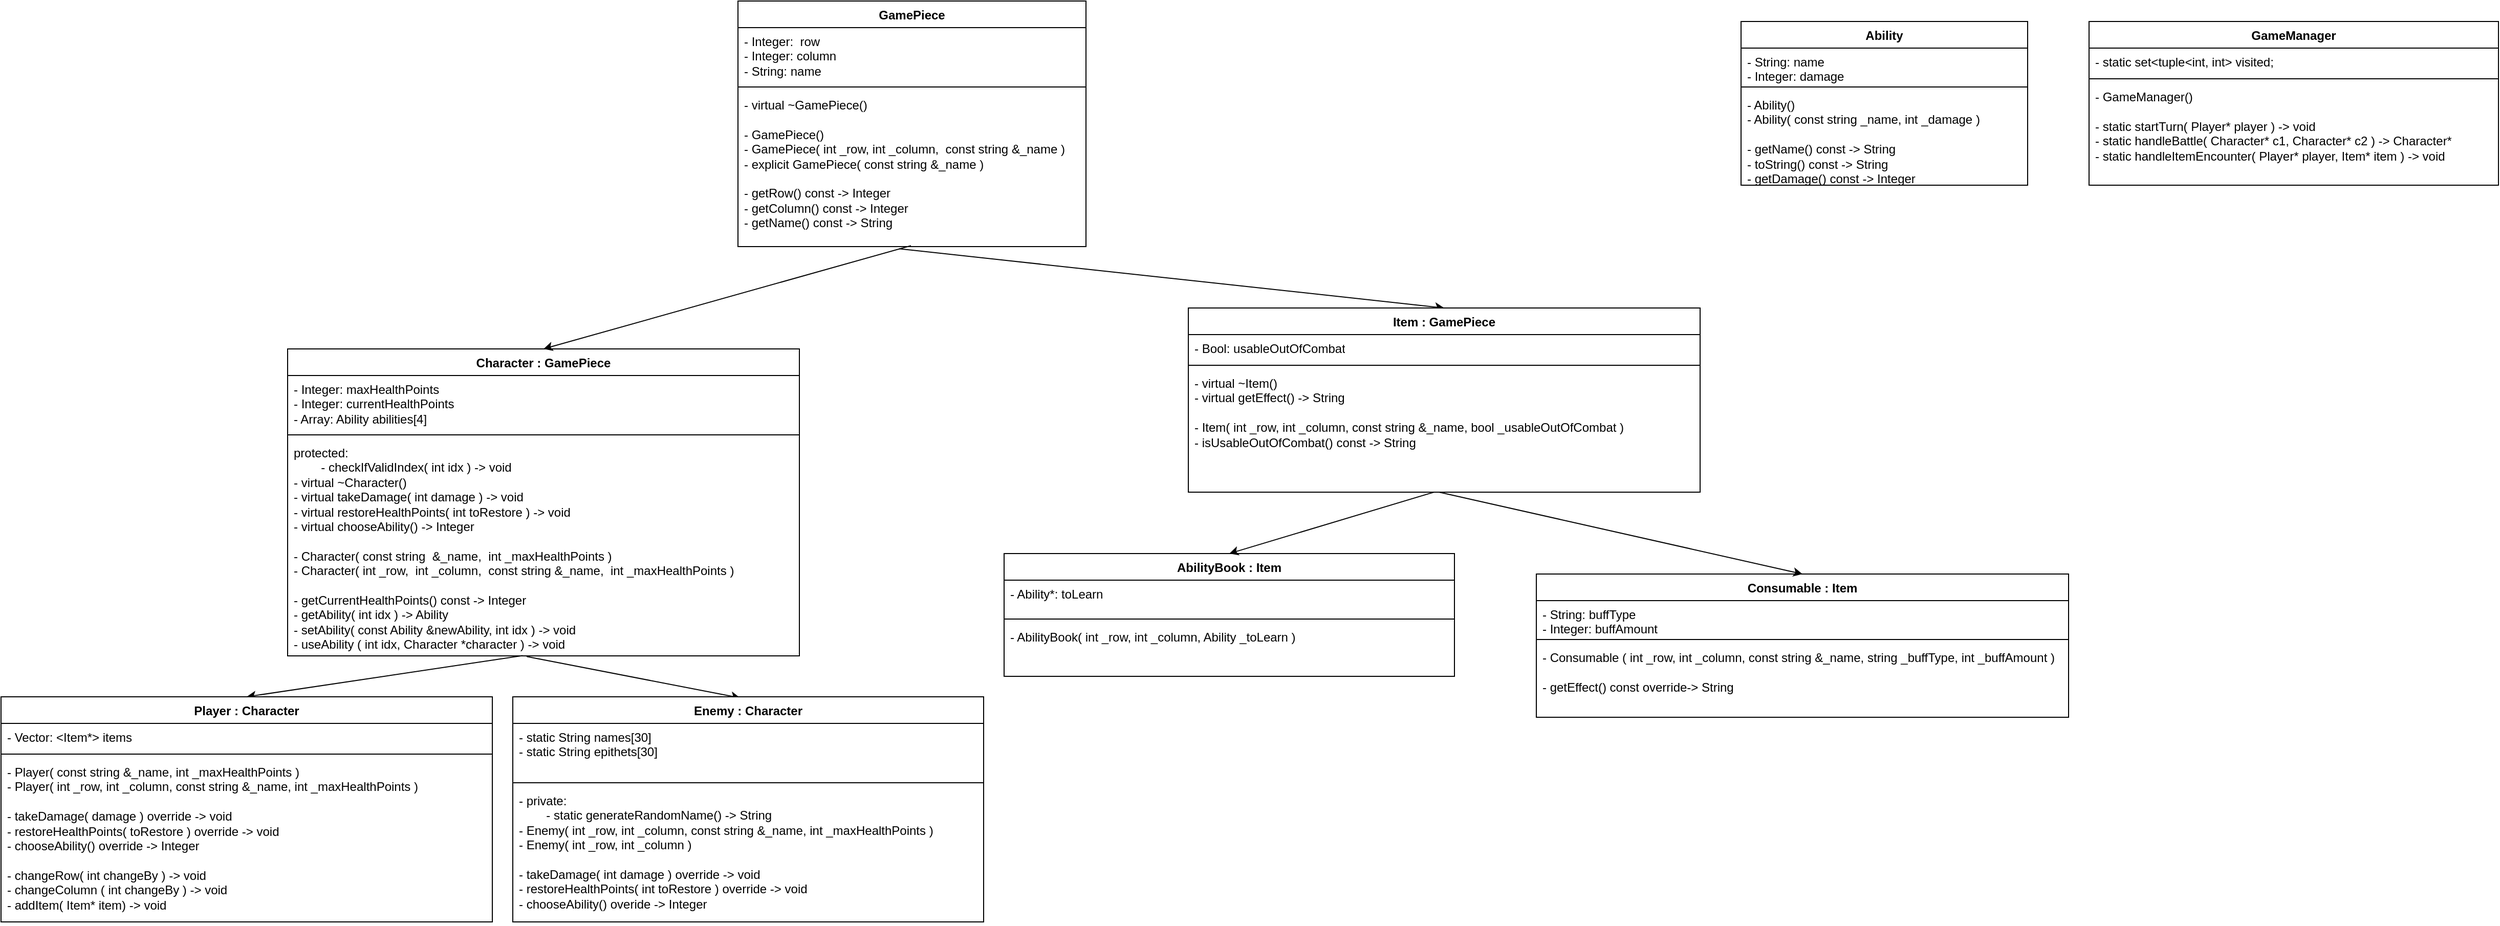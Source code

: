 <mxfile version="22.1.22" type="embed">
  <diagram id="C5RBs43oDa-KdzZeNtuy" name="Page-1">
    <mxGraphModel dx="3032" dy="806" grid="1" gridSize="20" guides="1" tooltips="1" connect="1" arrows="1" fold="1" page="1" pageScale="1" pageWidth="1600" pageHeight="1200" math="0" shadow="0">
      <root>
        <mxCell id="WIyWlLk6GJQsqaUBKTNV-0" />
        <mxCell id="WIyWlLk6GJQsqaUBKTNV-1" parent="WIyWlLk6GJQsqaUBKTNV-0" />
        <mxCell id="0" value="GamePiece" style="swimlane;fontStyle=1;align=center;verticalAlign=top;childLayout=stackLayout;horizontal=1;startSize=26;horizontalStack=0;resizeParent=1;resizeParentMax=0;resizeLast=0;collapsible=1;marginBottom=0;whiteSpace=wrap;html=1;" parent="WIyWlLk6GJQsqaUBKTNV-1" vertex="1">
          <mxGeometry x="660" y="20" width="340" height="240" as="geometry" />
        </mxCell>
        <mxCell id="1" value="- Integer:&amp;nbsp; row&lt;br&gt;- Integer: column&lt;br&gt;- String: name" style="text;strokeColor=none;fillColor=none;align=left;verticalAlign=top;spacingLeft=4;spacingRight=4;overflow=hidden;rotatable=0;points=[[0,0.5],[1,0.5]];portConstraint=eastwest;whiteSpace=wrap;html=1;" parent="0" vertex="1">
          <mxGeometry y="26" width="340" height="54" as="geometry" />
        </mxCell>
        <mxCell id="2" value="" style="line;strokeWidth=1;fillColor=none;align=left;verticalAlign=middle;spacingTop=-1;spacingLeft=3;spacingRight=3;rotatable=0;labelPosition=right;points=[];portConstraint=eastwest;strokeColor=inherit;" parent="0" vertex="1">
          <mxGeometry y="80" width="340" height="8" as="geometry" />
        </mxCell>
        <mxCell id="3" value="- virtual ~GamePiece()&lt;br&gt;&lt;br&gt;- GamePiece()&lt;br&gt;- GamePiece( int _row, int _column,&amp;nbsp; const string &amp;amp;_name )&lt;br&gt;- explicit GamePiece( const string &amp;amp;_name )&lt;br&gt;&lt;br&gt;- getRow() const -&amp;gt; Integer&lt;br&gt;- getColumn() const -&amp;gt; Integer&lt;br&gt;- getName() const -&amp;gt; String" style="text;strokeColor=none;fillColor=none;align=left;verticalAlign=top;spacingLeft=4;spacingRight=4;overflow=hidden;rotatable=0;points=[[0,0.5],[1,0.5]];portConstraint=eastwest;whiteSpace=wrap;html=1;" parent="0" vertex="1">
          <mxGeometry y="88" width="340" height="152" as="geometry" />
        </mxCell>
        <mxCell id="4" value="Character : GamePiece" style="swimlane;fontStyle=1;align=center;verticalAlign=top;childLayout=stackLayout;horizontal=1;startSize=26;horizontalStack=0;resizeParent=1;resizeParentMax=0;resizeLast=0;collapsible=1;marginBottom=0;whiteSpace=wrap;html=1;" parent="WIyWlLk6GJQsqaUBKTNV-1" vertex="1">
          <mxGeometry x="220" y="360" width="500" height="300" as="geometry" />
        </mxCell>
        <mxCell id="5" value="- Integer: maxHealthPoints&lt;br&gt;- Integer: currentHealthPoints&lt;br&gt;- Array: Ability abilities[4]" style="text;strokeColor=none;fillColor=none;align=left;verticalAlign=top;spacingLeft=4;spacingRight=4;overflow=hidden;rotatable=0;points=[[0,0.5],[1,0.5]];portConstraint=eastwest;whiteSpace=wrap;html=1;" parent="4" vertex="1">
          <mxGeometry y="26" width="500" height="54" as="geometry" />
        </mxCell>
        <mxCell id="6" value="" style="line;strokeWidth=1;fillColor=none;align=left;verticalAlign=middle;spacingTop=-1;spacingLeft=3;spacingRight=3;rotatable=0;labelPosition=right;points=[];portConstraint=eastwest;strokeColor=inherit;" parent="4" vertex="1">
          <mxGeometry y="80" width="500" height="8" as="geometry" />
        </mxCell>
        <mxCell id="7" value="protected:&lt;br&gt;&lt;span style=&quot;white-space: pre;&quot;&gt;&#x9;&lt;/span&gt;- checkIfValidIndex( int idx ) -&amp;gt; void&lt;br&gt;- virtual ~Character()&lt;br&gt;- virtual takeDamage( int damage ) -&amp;gt; void&lt;br style=&quot;border-color: var(--border-color);&quot;&gt;- virtual restoreHealthPoints( int toRestore ) -&amp;gt; void&lt;br&gt;- virtual chooseAbility() -&amp;gt; Integer&lt;br&gt;&lt;br&gt;- Character( const string&amp;nbsp; &amp;amp;_name,&amp;nbsp; int _maxHealthPoints )&lt;br&gt;- Character( int _row,&amp;nbsp; int _column,&amp;nbsp; const string &amp;amp;_name,&amp;nbsp; int _maxHealthPoints )&lt;br&gt;&lt;br&gt;- getCurrentHealthPoints() const -&amp;gt; Integer&lt;br&gt;- getAbility( int idx ) -&amp;gt; Ability&lt;br&gt;- setAbility( const Ability &amp;amp;newAbility, int idx ) -&amp;gt; void&lt;br&gt;- useAbility ( int idx, Character *character ) -&amp;gt; void" style="text;strokeColor=none;fillColor=none;align=left;verticalAlign=top;spacingLeft=4;spacingRight=4;overflow=hidden;rotatable=0;points=[[0,0.5],[1,0.5]];portConstraint=eastwest;whiteSpace=wrap;html=1;" parent="4" vertex="1">
          <mxGeometry y="88" width="500" height="212" as="geometry" />
        </mxCell>
        <mxCell id="10" value="" style="endArrow=classic;html=1;rounded=0;entryX=0.5;entryY=0;entryDx=0;entryDy=0;exitX=0.497;exitY=0.994;exitDx=0;exitDy=0;exitPerimeter=0;" parent="WIyWlLk6GJQsqaUBKTNV-1" source="3" target="4" edge="1">
          <mxGeometry width="50" height="50" relative="1" as="geometry">
            <mxPoint x="580" y="390" as="sourcePoint" />
            <mxPoint x="720" y="340" as="targetPoint" />
          </mxGeometry>
        </mxCell>
        <mxCell id="21" value="" style="endArrow=classic;html=1;rounded=0;exitX=0.459;exitY=0.999;exitDx=0;exitDy=0;exitPerimeter=0;entryX=0.5;entryY=0;entryDx=0;entryDy=0;" parent="WIyWlLk6GJQsqaUBKTNV-1" source="7" target="54" edge="1">
          <mxGeometry width="50" height="50" relative="1" as="geometry">
            <mxPoint x="700" y="750" as="sourcePoint" />
            <mxPoint x="220" y="680" as="targetPoint" />
          </mxGeometry>
        </mxCell>
        <mxCell id="22" value="" style="endArrow=classic;html=1;rounded=0;entryX=0.483;entryY=0.005;entryDx=0;entryDy=0;exitX=0.467;exitY=1.003;exitDx=0;exitDy=0;exitPerimeter=0;entryPerimeter=0;" parent="WIyWlLk6GJQsqaUBKTNV-1" source="7" target="86" edge="1">
          <mxGeometry width="50" height="50" relative="1" as="geometry">
            <mxPoint x="560" y="640" as="sourcePoint" />
            <mxPoint x="660" y="700" as="targetPoint" />
          </mxGeometry>
        </mxCell>
        <mxCell id="28" value="" style="endArrow=classic;html=1;rounded=0;entryX=0.5;entryY=0;entryDx=0;entryDy=0;exitX=0.463;exitY=1.014;exitDx=0;exitDy=0;exitPerimeter=0;" parent="WIyWlLk6GJQsqaUBKTNV-1" source="3" target="69" edge="1">
          <mxGeometry width="50" height="50" relative="1" as="geometry">
            <mxPoint x="700" y="510" as="sourcePoint" />
            <mxPoint x="1341.22" y="255.02" as="targetPoint" />
          </mxGeometry>
        </mxCell>
        <mxCell id="29" value="AbilityBook : Item" style="swimlane;fontStyle=1;align=center;verticalAlign=top;childLayout=stackLayout;horizontal=1;startSize=26;horizontalStack=0;resizeParent=1;resizeParentMax=0;resizeLast=0;collapsible=1;marginBottom=0;whiteSpace=wrap;html=1;" parent="WIyWlLk6GJQsqaUBKTNV-1" vertex="1">
          <mxGeometry x="920" y="560" width="440" height="120" as="geometry" />
        </mxCell>
        <mxCell id="30" value="- Ability*: toLearn" style="text;strokeColor=none;fillColor=none;align=left;verticalAlign=top;spacingLeft=4;spacingRight=4;overflow=hidden;rotatable=0;points=[[0,0.5],[1,0.5]];portConstraint=eastwest;whiteSpace=wrap;html=1;" parent="29" vertex="1">
          <mxGeometry y="26" width="440" height="34" as="geometry" />
        </mxCell>
        <mxCell id="31" value="" style="line;strokeWidth=1;fillColor=none;align=left;verticalAlign=middle;spacingTop=-1;spacingLeft=3;spacingRight=3;rotatable=0;labelPosition=right;points=[];portConstraint=eastwest;strokeColor=inherit;" parent="29" vertex="1">
          <mxGeometry y="60" width="440" height="8" as="geometry" />
        </mxCell>
        <mxCell id="32" value="- AbilityBook( int _row, int _column, Ability _toLearn )&lt;br&gt;&lt;br&gt;" style="text;strokeColor=none;fillColor=none;align=left;verticalAlign=top;spacingLeft=4;spacingRight=4;overflow=hidden;rotatable=0;points=[[0,0.5],[1,0.5]];portConstraint=eastwest;whiteSpace=wrap;html=1;" parent="29" vertex="1">
          <mxGeometry y="68" width="440" height="52" as="geometry" />
        </mxCell>
        <mxCell id="44" value="Consumable : Item" style="swimlane;fontStyle=1;align=center;verticalAlign=top;childLayout=stackLayout;horizontal=1;startSize=26;horizontalStack=0;resizeParent=1;resizeParentMax=0;resizeLast=0;collapsible=1;marginBottom=0;whiteSpace=wrap;html=1;" parent="WIyWlLk6GJQsqaUBKTNV-1" vertex="1">
          <mxGeometry x="1440" y="580" width="520" height="140" as="geometry" />
        </mxCell>
        <mxCell id="45" value="- String: buffType&lt;br&gt;- Integer: buffAmount" style="text;strokeColor=none;fillColor=none;align=left;verticalAlign=top;spacingLeft=4;spacingRight=4;overflow=hidden;rotatable=0;points=[[0,0.5],[1,0.5]];portConstraint=eastwest;whiteSpace=wrap;html=1;" parent="44" vertex="1">
          <mxGeometry y="26" width="520" height="34" as="geometry" />
        </mxCell>
        <mxCell id="46" value="" style="line;strokeWidth=1;fillColor=none;align=left;verticalAlign=middle;spacingTop=-1;spacingLeft=3;spacingRight=3;rotatable=0;labelPosition=right;points=[];portConstraint=eastwest;strokeColor=inherit;" parent="44" vertex="1">
          <mxGeometry y="60" width="520" height="8" as="geometry" />
        </mxCell>
        <mxCell id="47" value="- Consumable ( int _row, int _column, const string &amp;amp;_name, string _buffType, int _buffAmount )&lt;br&gt;&lt;br&gt;- getEffect() const override-&amp;gt; String" style="text;strokeColor=none;fillColor=none;align=left;verticalAlign=top;spacingLeft=4;spacingRight=4;overflow=hidden;rotatable=0;points=[[0,0.5],[1,0.5]];portConstraint=eastwest;whiteSpace=wrap;html=1;" parent="44" vertex="1">
          <mxGeometry y="68" width="520" height="72" as="geometry" />
        </mxCell>
        <mxCell id="48" value="" style="endArrow=classic;html=1;rounded=0;entryX=0.5;entryY=0;entryDx=0;entryDy=0;exitX=0.48;exitY=1;exitDx=0;exitDy=0;exitPerimeter=0;" parent="WIyWlLk6GJQsqaUBKTNV-1" source="72" target="29" edge="1">
          <mxGeometry width="50" height="50" relative="1" as="geometry">
            <mxPoint x="1320" y="560" as="sourcePoint" />
            <mxPoint x="1070" y="440" as="targetPoint" />
          </mxGeometry>
        </mxCell>
        <mxCell id="49" value="" style="endArrow=classic;html=1;rounded=0;entryX=0.5;entryY=0;entryDx=0;entryDy=0;exitX=0.49;exitY=1;exitDx=0;exitDy=0;exitPerimeter=0;" parent="WIyWlLk6GJQsqaUBKTNV-1" source="72" target="44" edge="1">
          <mxGeometry width="50" height="50" relative="1" as="geometry">
            <mxPoint x="1345.3" y="426" as="sourcePoint" />
            <mxPoint x="1070" y="460" as="targetPoint" />
          </mxGeometry>
        </mxCell>
        <mxCell id="50" value="Ability" style="swimlane;fontStyle=1;align=center;verticalAlign=top;childLayout=stackLayout;horizontal=1;startSize=26;horizontalStack=0;resizeParent=1;resizeParentMax=0;resizeLast=0;collapsible=1;marginBottom=0;whiteSpace=wrap;html=1;" parent="WIyWlLk6GJQsqaUBKTNV-1" vertex="1">
          <mxGeometry x="1640" y="40" width="280" height="160" as="geometry" />
        </mxCell>
        <mxCell id="51" value="- String: name&lt;br&gt;- Integer: damage" style="text;strokeColor=none;fillColor=none;align=left;verticalAlign=top;spacingLeft=4;spacingRight=4;overflow=hidden;rotatable=0;points=[[0,0.5],[1,0.5]];portConstraint=eastwest;whiteSpace=wrap;html=1;" parent="50" vertex="1">
          <mxGeometry y="26" width="280" height="34" as="geometry" />
        </mxCell>
        <mxCell id="52" value="" style="line;strokeWidth=1;fillColor=none;align=left;verticalAlign=middle;spacingTop=-1;spacingLeft=3;spacingRight=3;rotatable=0;labelPosition=right;points=[];portConstraint=eastwest;strokeColor=inherit;" parent="50" vertex="1">
          <mxGeometry y="60" width="280" height="8" as="geometry" />
        </mxCell>
        <mxCell id="53" value="- Ability()&lt;br&gt;- Ability( const string _name, int _damage )&lt;br&gt;&lt;br&gt;- getName() const -&amp;gt; String&lt;br&gt;- toString() const -&amp;gt; String&lt;br&gt;- getDamage() const -&amp;gt; Integer" style="text;strokeColor=none;fillColor=none;align=left;verticalAlign=top;spacingLeft=4;spacingRight=4;overflow=hidden;rotatable=0;points=[[0,0.5],[1,0.5]];portConstraint=eastwest;whiteSpace=wrap;html=1;" parent="50" vertex="1">
          <mxGeometry y="68" width="280" height="92" as="geometry" />
        </mxCell>
        <mxCell id="54" value="Player : Character" style="swimlane;fontStyle=1;align=center;verticalAlign=top;childLayout=stackLayout;horizontal=1;startSize=26;horizontalStack=0;resizeParent=1;resizeParentMax=0;resizeLast=0;collapsible=1;marginBottom=0;whiteSpace=wrap;html=1;" parent="WIyWlLk6GJQsqaUBKTNV-1" vertex="1">
          <mxGeometry x="-60" y="700" width="480" height="220" as="geometry" />
        </mxCell>
        <mxCell id="55" value="- Vector: &amp;lt;Item*&amp;gt; items" style="text;strokeColor=none;fillColor=none;align=left;verticalAlign=top;spacingLeft=4;spacingRight=4;overflow=hidden;rotatable=0;points=[[0,0.5],[1,0.5]];portConstraint=eastwest;whiteSpace=wrap;html=1;" parent="54" vertex="1">
          <mxGeometry y="26" width="480" height="26" as="geometry" />
        </mxCell>
        <mxCell id="56" value="" style="line;strokeWidth=1;fillColor=none;align=left;verticalAlign=middle;spacingTop=-1;spacingLeft=3;spacingRight=3;rotatable=0;labelPosition=right;points=[];portConstraint=eastwest;strokeColor=inherit;" parent="54" vertex="1">
          <mxGeometry y="52" width="480" height="8" as="geometry" />
        </mxCell>
        <mxCell id="59" value="- Player( const string &amp;amp;_name, int _maxHealthPoints )&lt;br&gt;- Player( int _row, int _column, const string &amp;amp;_name, int _maxHealthPoints )&lt;br&gt;&lt;br&gt;- takeDamage( damage ) override -&amp;gt; void&lt;br&gt;- restoreHealthPoints( toRestore ) override -&amp;gt; void&lt;br&gt;- chooseAbility() override -&amp;gt; Integer&lt;br&gt;&lt;br&gt;- changeRow( int changeBy ) -&amp;gt; void&lt;br&gt;- changeColumn ( int changeBy ) -&amp;gt; void&lt;br&gt;- addItem( Item* item) -&amp;gt; void" style="text;strokeColor=none;fillColor=none;align=left;verticalAlign=top;spacingLeft=4;spacingRight=4;overflow=hidden;rotatable=0;points=[[0,0.5],[1,0.5]];portConstraint=eastwest;whiteSpace=wrap;html=1;" parent="54" vertex="1">
          <mxGeometry y="60" width="480" height="160" as="geometry" />
        </mxCell>
        <mxCell id="64" value="GameManager" style="swimlane;fontStyle=1;align=center;verticalAlign=top;childLayout=stackLayout;horizontal=1;startSize=26;horizontalStack=0;resizeParent=1;resizeParentMax=0;resizeLast=0;collapsible=1;marginBottom=0;whiteSpace=wrap;html=1;" parent="WIyWlLk6GJQsqaUBKTNV-1" vertex="1">
          <mxGeometry x="1980" y="40" width="400" height="160" as="geometry" />
        </mxCell>
        <mxCell id="65" value="- static set&amp;lt;tuple&amp;lt;int, int&amp;gt; visited;" style="text;strokeColor=none;fillColor=none;align=left;verticalAlign=top;spacingLeft=4;spacingRight=4;overflow=hidden;rotatable=0;points=[[0,0.5],[1,0.5]];portConstraint=eastwest;whiteSpace=wrap;html=1;" parent="64" vertex="1">
          <mxGeometry y="26" width="400" height="26" as="geometry" />
        </mxCell>
        <mxCell id="66" value="" style="line;strokeWidth=1;fillColor=none;align=left;verticalAlign=middle;spacingTop=-1;spacingLeft=3;spacingRight=3;rotatable=0;labelPosition=right;points=[];portConstraint=eastwest;strokeColor=inherit;" parent="64" vertex="1">
          <mxGeometry y="52" width="400" height="8" as="geometry" />
        </mxCell>
        <mxCell id="67" value="- GameManager()&lt;br style=&quot;border-color: var(--border-color);&quot;&gt;&lt;br style=&quot;border-color: var(--border-color);&quot;&gt;- static startTurn( Player* player ) -&amp;gt; void&lt;br style=&quot;border-color: var(--border-color);&quot;&gt;- static handleBattle( Character* c1, Character* c2 ) -&amp;gt; Character*&lt;br style=&quot;border-color: var(--border-color);&quot;&gt;- static handleItemEncounter( Player* player, Item* item ) -&amp;gt; void" style="text;strokeColor=none;fillColor=none;align=left;verticalAlign=top;spacingLeft=4;spacingRight=4;overflow=hidden;rotatable=0;points=[[0,0.5],[1,0.5]];portConstraint=eastwest;whiteSpace=wrap;html=1;" parent="64" vertex="1">
          <mxGeometry y="60" width="400" height="100" as="geometry" />
        </mxCell>
        <mxCell id="69" value="Item : GamePiece" style="swimlane;fontStyle=1;align=center;verticalAlign=top;childLayout=stackLayout;horizontal=1;startSize=26;horizontalStack=0;resizeParent=1;resizeParentMax=0;resizeLast=0;collapsible=1;marginBottom=0;whiteSpace=wrap;html=1;" vertex="1" parent="WIyWlLk6GJQsqaUBKTNV-1">
          <mxGeometry x="1100" y="320" width="500" height="180" as="geometry" />
        </mxCell>
        <mxCell id="70" value="- Bool: usableOutOfCombat" style="text;strokeColor=none;fillColor=none;align=left;verticalAlign=top;spacingLeft=4;spacingRight=4;overflow=hidden;rotatable=0;points=[[0,0.5],[1,0.5]];portConstraint=eastwest;whiteSpace=wrap;html=1;" vertex="1" parent="69">
          <mxGeometry y="26" width="500" height="26" as="geometry" />
        </mxCell>
        <mxCell id="71" value="" style="line;strokeWidth=1;fillColor=none;align=left;verticalAlign=middle;spacingTop=-1;spacingLeft=3;spacingRight=3;rotatable=0;labelPosition=right;points=[];portConstraint=eastwest;strokeColor=inherit;" vertex="1" parent="69">
          <mxGeometry y="52" width="500" height="8" as="geometry" />
        </mxCell>
        <mxCell id="72" value="- virtual ~Item()&lt;br&gt;- virtual getEffect() -&amp;gt; String&lt;br&gt;&lt;br&gt;- Item( int _row, int _column, const string &amp;amp;_name, bool _usableOutOfCombat )&lt;br&gt;- isUsableOutOfCombat() const -&amp;gt; String" style="text;strokeColor=none;fillColor=none;align=left;verticalAlign=top;spacingLeft=4;spacingRight=4;overflow=hidden;rotatable=0;points=[[0,0.5],[1,0.5]];portConstraint=eastwest;whiteSpace=wrap;html=1;" vertex="1" parent="69">
          <mxGeometry y="60" width="500" height="120" as="geometry" />
        </mxCell>
        <mxCell id="86" value="Enemy : Character" style="swimlane;fontStyle=1;align=center;verticalAlign=top;childLayout=stackLayout;horizontal=1;startSize=26;horizontalStack=0;resizeParent=1;resizeParentMax=0;resizeLast=0;collapsible=1;marginBottom=0;whiteSpace=wrap;html=1;" vertex="1" parent="WIyWlLk6GJQsqaUBKTNV-1">
          <mxGeometry x="440" y="700" width="460" height="220" as="geometry" />
        </mxCell>
        <mxCell id="87" value="- static String names[30]&lt;br&gt;- static String epithets[30]" style="text;strokeColor=none;fillColor=none;align=left;verticalAlign=top;spacingLeft=4;spacingRight=4;overflow=hidden;rotatable=0;points=[[0,0.5],[1,0.5]];portConstraint=eastwest;whiteSpace=wrap;html=1;" vertex="1" parent="86">
          <mxGeometry y="26" width="460" height="54" as="geometry" />
        </mxCell>
        <mxCell id="88" value="" style="line;strokeWidth=1;fillColor=none;align=left;verticalAlign=middle;spacingTop=-1;spacingLeft=3;spacingRight=3;rotatable=0;labelPosition=right;points=[];portConstraint=eastwest;strokeColor=inherit;" vertex="1" parent="86">
          <mxGeometry y="80" width="460" height="8" as="geometry" />
        </mxCell>
        <mxCell id="89" value="- private:&lt;br&gt;&lt;span style=&quot;white-space: pre;&quot;&gt;&#x9;&lt;/span&gt;- static generateRandomName() -&amp;gt; String&amp;nbsp;&lt;br&gt;- Enemy( int _row, int _column, const string &amp;amp;_name, int _maxHealthPoints )&lt;br&gt;- Enemy( int _row, int _column )&lt;br&gt;&lt;br style=&quot;border-color: var(--border-color);&quot;&gt;- takeDamage( int damage ) override -&amp;gt; void&lt;br style=&quot;border-color: var(--border-color);&quot;&gt;- restoreHealthPoints( int toRestore ) override -&amp;gt; void&lt;br style=&quot;border-color: var(--border-color);&quot;&gt;- chooseAbility() overide -&amp;gt; Integer" style="text;strokeColor=none;fillColor=none;align=left;verticalAlign=top;spacingLeft=4;spacingRight=4;overflow=hidden;rotatable=0;points=[[0,0.5],[1,0.5]];portConstraint=eastwest;whiteSpace=wrap;html=1;" vertex="1" parent="86">
          <mxGeometry y="88" width="460" height="132" as="geometry" />
        </mxCell>
      </root>
    </mxGraphModel>
  </diagram>
</mxfile>
